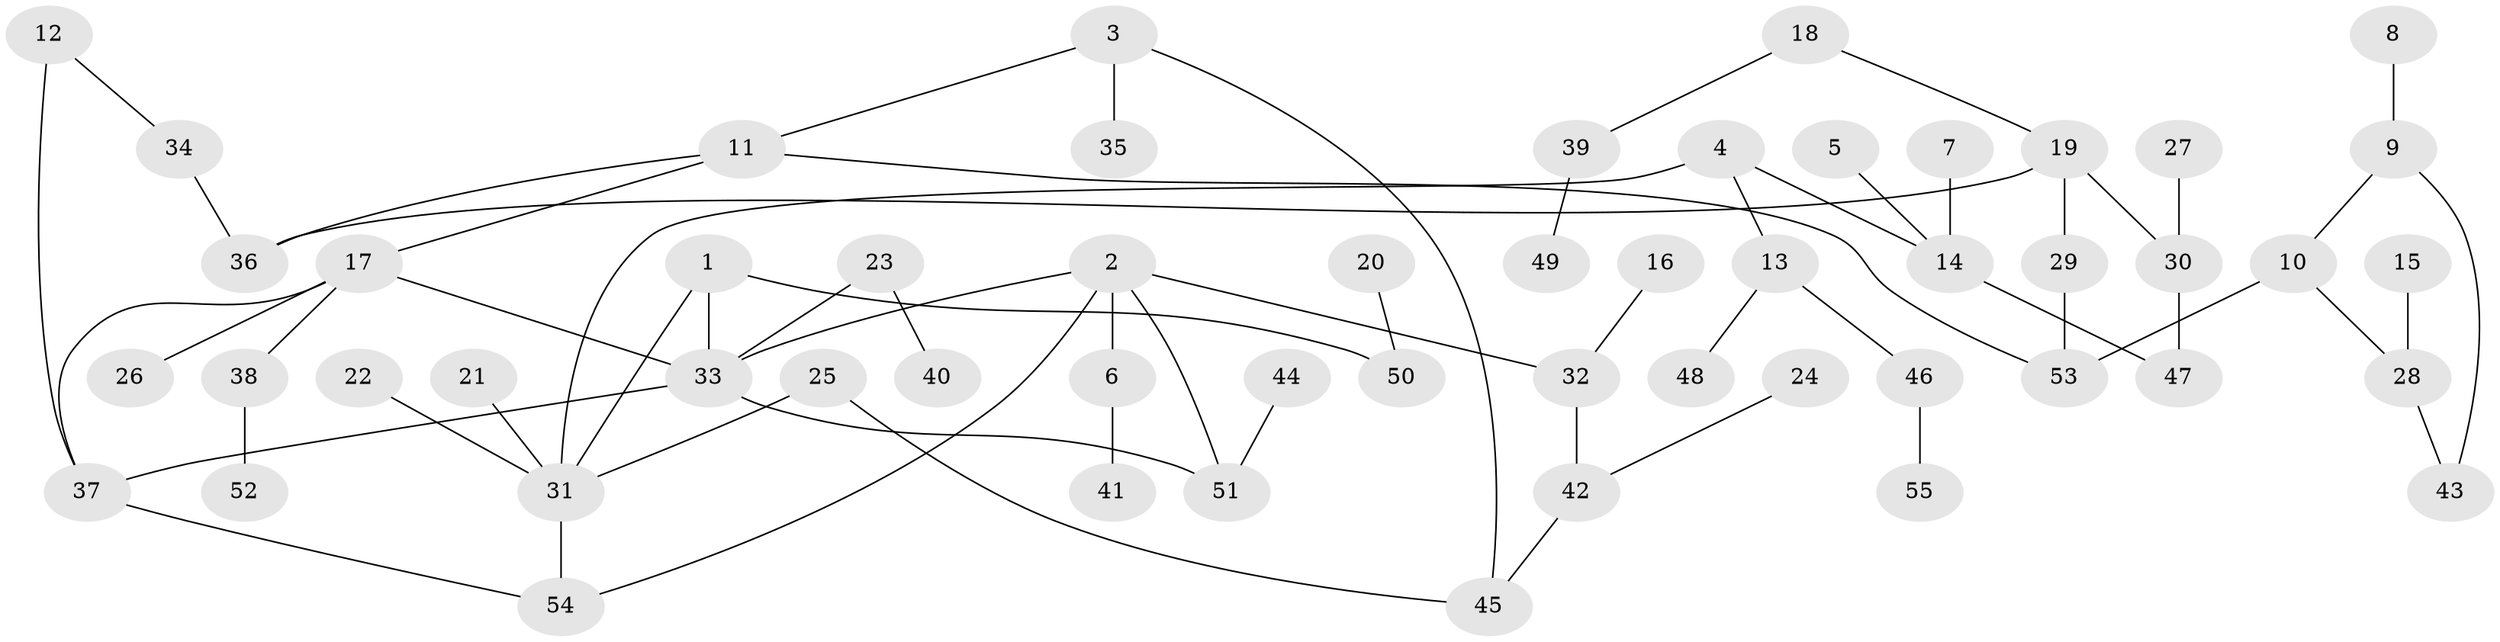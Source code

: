 // original degree distribution, {3: 0.13761467889908258, 6: 0.01834862385321101, 4: 0.10091743119266056, 5: 0.06422018348623854, 2: 0.23853211009174313, 1: 0.44036697247706424}
// Generated by graph-tools (version 1.1) at 2025/01/03/09/25 03:01:00]
// undirected, 55 vertices, 64 edges
graph export_dot {
graph [start="1"]
  node [color=gray90,style=filled];
  1;
  2;
  3;
  4;
  5;
  6;
  7;
  8;
  9;
  10;
  11;
  12;
  13;
  14;
  15;
  16;
  17;
  18;
  19;
  20;
  21;
  22;
  23;
  24;
  25;
  26;
  27;
  28;
  29;
  30;
  31;
  32;
  33;
  34;
  35;
  36;
  37;
  38;
  39;
  40;
  41;
  42;
  43;
  44;
  45;
  46;
  47;
  48;
  49;
  50;
  51;
  52;
  53;
  54;
  55;
  1 -- 31 [weight=1.0];
  1 -- 33 [weight=1.0];
  1 -- 50 [weight=1.0];
  2 -- 6 [weight=1.0];
  2 -- 32 [weight=1.0];
  2 -- 33 [weight=1.0];
  2 -- 51 [weight=1.0];
  2 -- 54 [weight=1.0];
  3 -- 11 [weight=1.0];
  3 -- 35 [weight=1.0];
  3 -- 45 [weight=1.0];
  4 -- 13 [weight=1.0];
  4 -- 14 [weight=1.0];
  4 -- 31 [weight=1.0];
  5 -- 14 [weight=1.0];
  6 -- 41 [weight=1.0];
  7 -- 14 [weight=1.0];
  8 -- 9 [weight=1.0];
  9 -- 10 [weight=1.0];
  9 -- 43 [weight=1.0];
  10 -- 28 [weight=1.0];
  10 -- 53 [weight=1.0];
  11 -- 17 [weight=1.0];
  11 -- 36 [weight=1.0];
  11 -- 53 [weight=1.0];
  12 -- 34 [weight=1.0];
  12 -- 37 [weight=1.0];
  13 -- 46 [weight=1.0];
  13 -- 48 [weight=1.0];
  14 -- 47 [weight=1.0];
  15 -- 28 [weight=1.0];
  16 -- 32 [weight=1.0];
  17 -- 26 [weight=1.0];
  17 -- 33 [weight=1.0];
  17 -- 37 [weight=1.0];
  17 -- 38 [weight=1.0];
  18 -- 19 [weight=1.0];
  18 -- 39 [weight=1.0];
  19 -- 29 [weight=1.0];
  19 -- 30 [weight=1.0];
  19 -- 36 [weight=1.0];
  20 -- 50 [weight=1.0];
  21 -- 31 [weight=1.0];
  22 -- 31 [weight=1.0];
  23 -- 33 [weight=1.0];
  23 -- 40 [weight=1.0];
  24 -- 42 [weight=1.0];
  25 -- 31 [weight=1.0];
  25 -- 45 [weight=1.0];
  27 -- 30 [weight=1.0];
  28 -- 43 [weight=1.0];
  29 -- 53 [weight=1.0];
  30 -- 47 [weight=1.0];
  31 -- 54 [weight=1.0];
  32 -- 42 [weight=1.0];
  33 -- 37 [weight=1.0];
  33 -- 51 [weight=1.0];
  34 -- 36 [weight=1.0];
  37 -- 54 [weight=1.0];
  38 -- 52 [weight=1.0];
  39 -- 49 [weight=1.0];
  42 -- 45 [weight=1.0];
  44 -- 51 [weight=1.0];
  46 -- 55 [weight=1.0];
}
